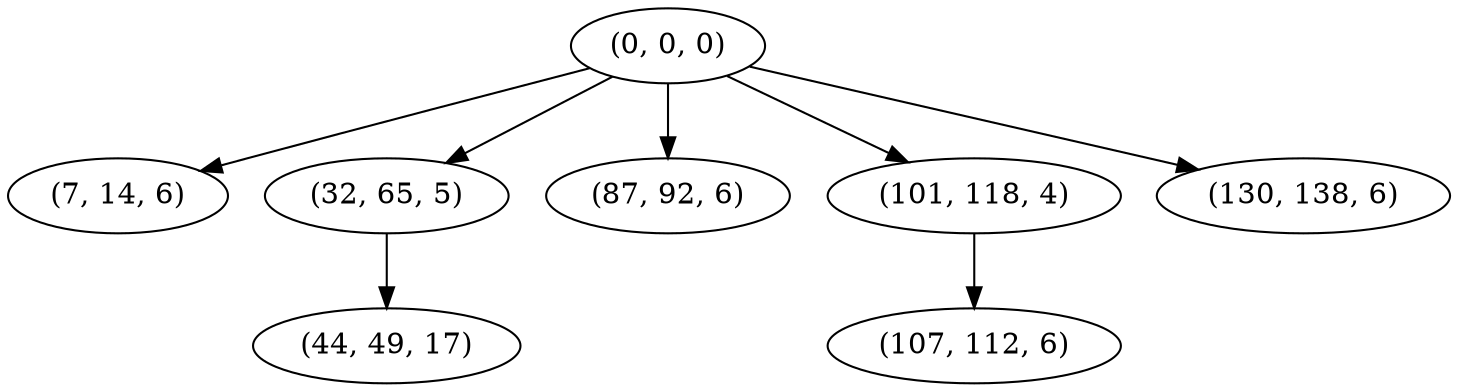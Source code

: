 digraph tree {
    "(0, 0, 0)";
    "(7, 14, 6)";
    "(32, 65, 5)";
    "(44, 49, 17)";
    "(87, 92, 6)";
    "(101, 118, 4)";
    "(107, 112, 6)";
    "(130, 138, 6)";
    "(0, 0, 0)" -> "(7, 14, 6)";
    "(0, 0, 0)" -> "(32, 65, 5)";
    "(0, 0, 0)" -> "(87, 92, 6)";
    "(0, 0, 0)" -> "(101, 118, 4)";
    "(0, 0, 0)" -> "(130, 138, 6)";
    "(32, 65, 5)" -> "(44, 49, 17)";
    "(101, 118, 4)" -> "(107, 112, 6)";
}
